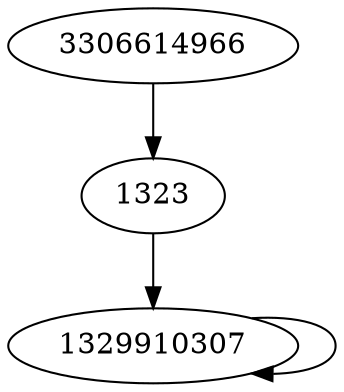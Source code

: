 digraph  {
1323;
1329910307;
3306614966;
1323 -> 1329910307;
1329910307 -> 1329910307;
3306614966 -> 1323;
}
